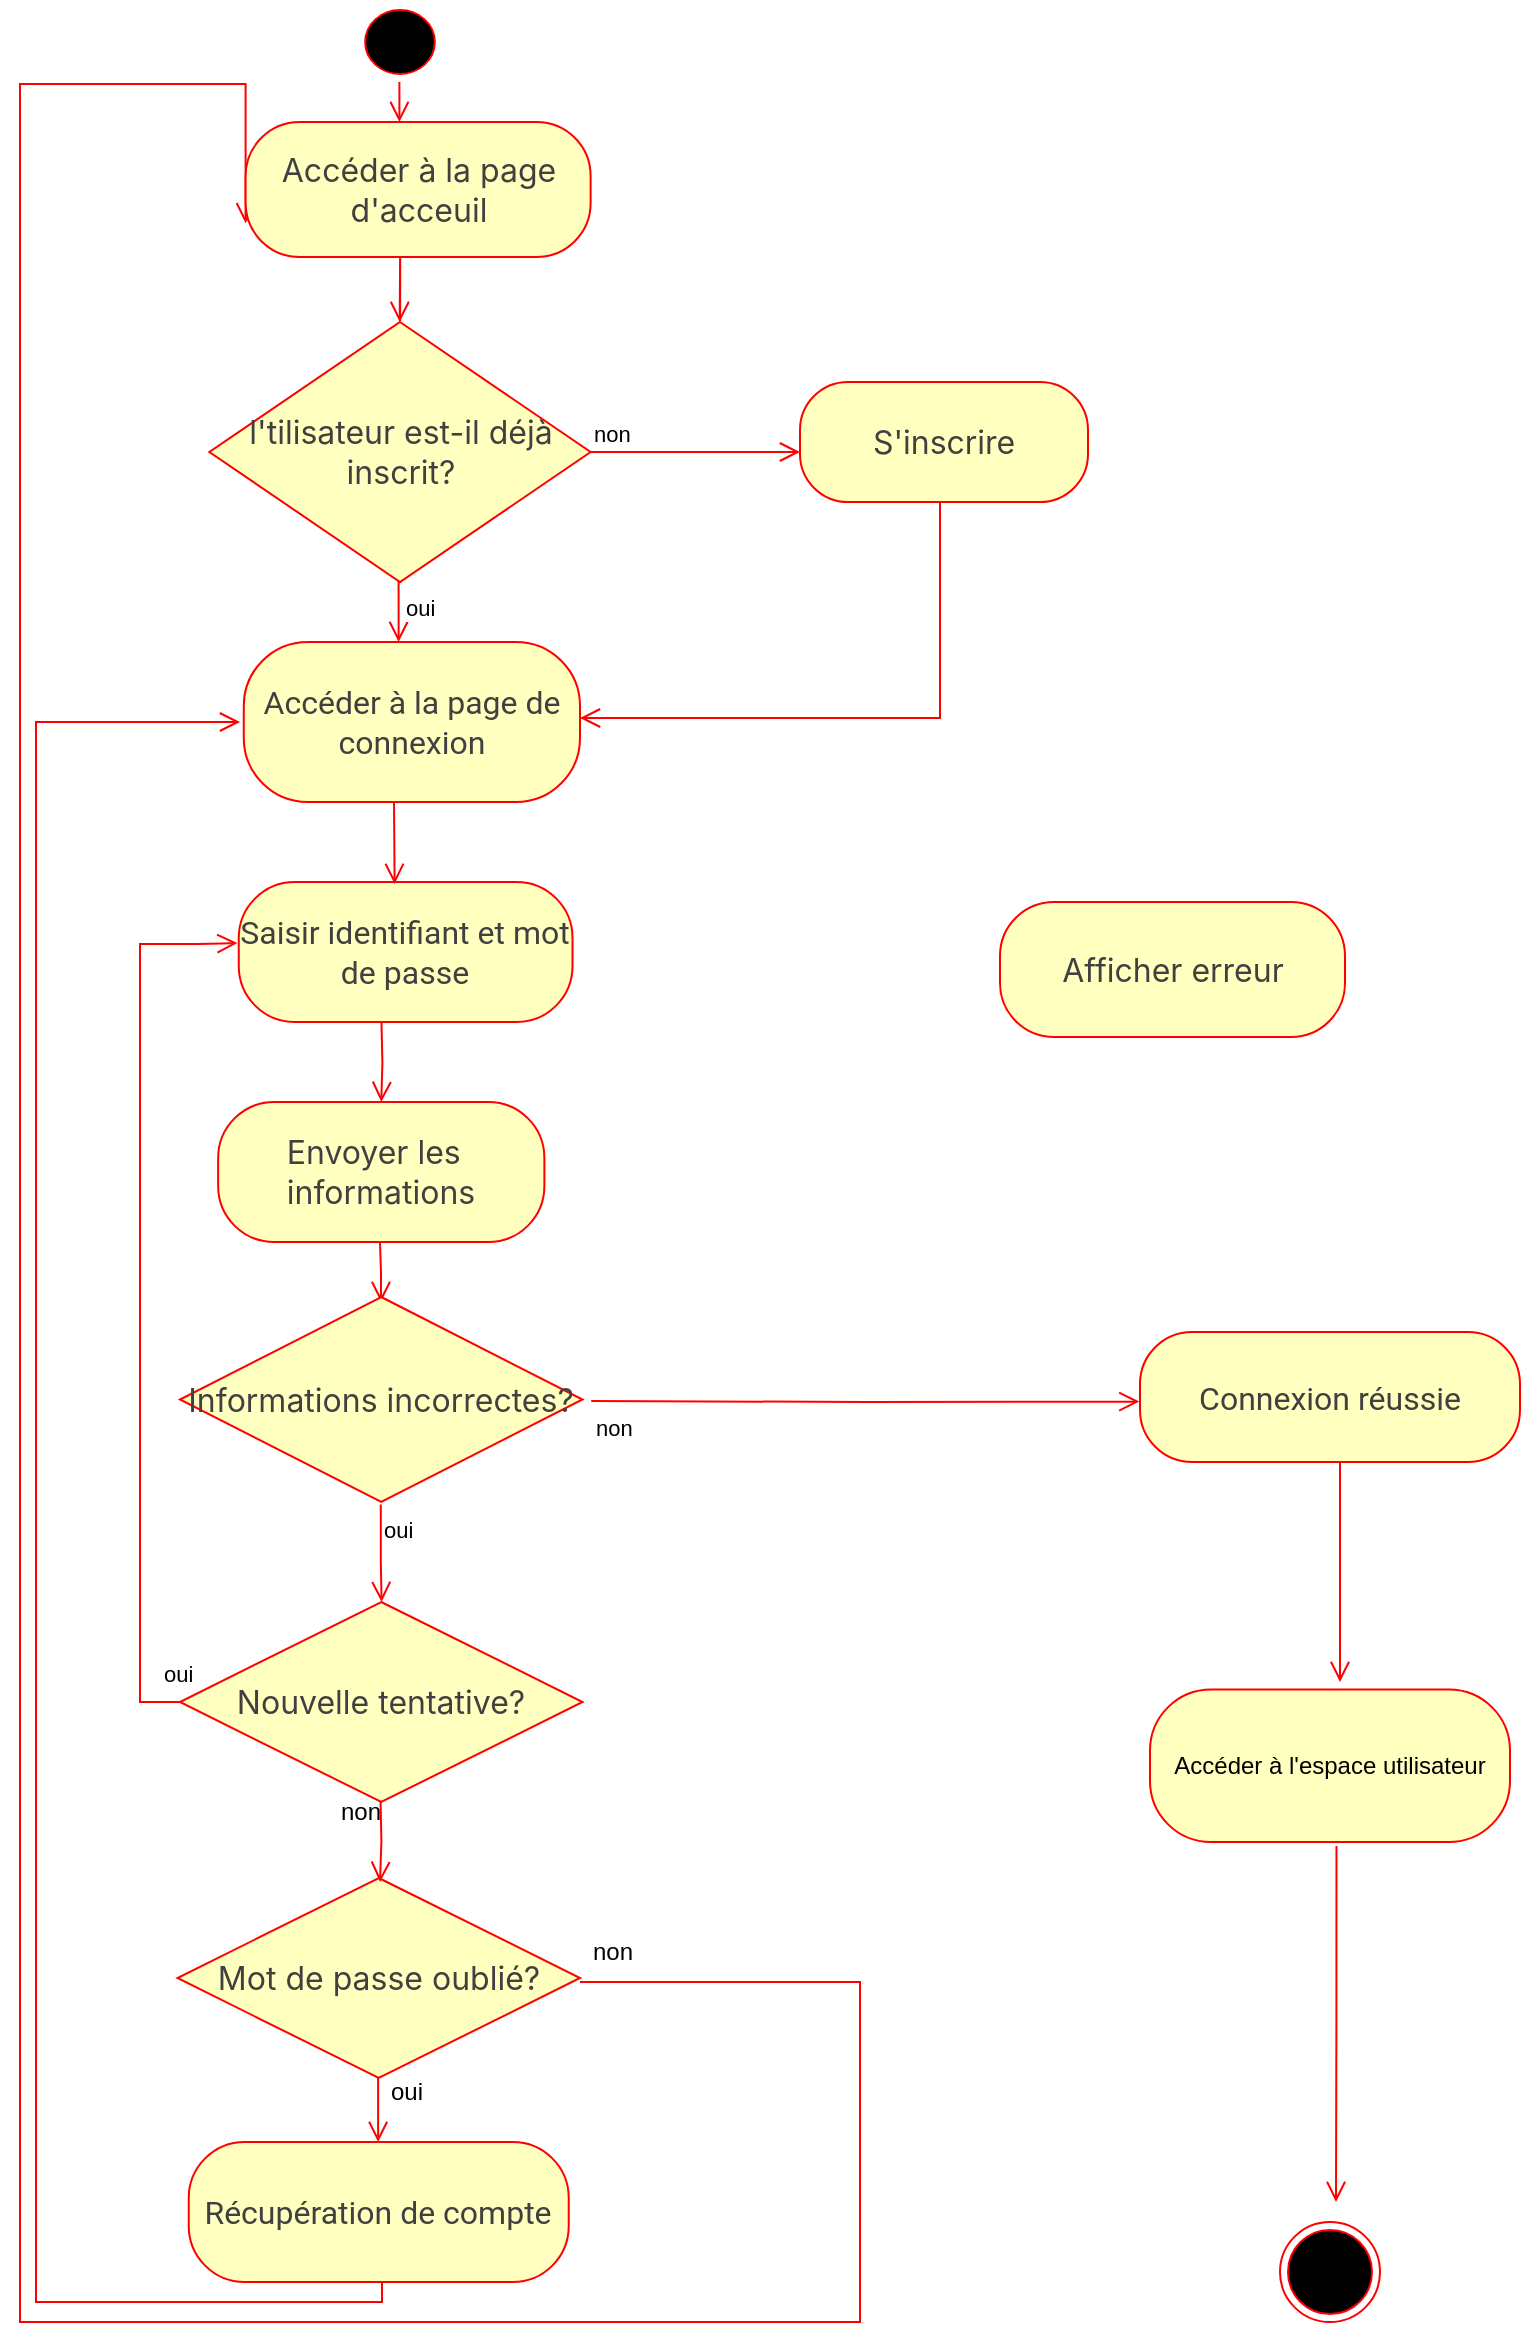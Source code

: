 <mxfile version="26.2.3">
  <diagram name="Page-1" id="eMXHJkmgkza-26GK9PLf">
    <mxGraphModel dx="2318" dy="1036" grid="1" gridSize="10" guides="1" tooltips="1" connect="1" arrows="1" fold="1" page="1" pageScale="1" pageWidth="827" pageHeight="1169" math="0" shadow="0">
      <root>
        <mxCell id="0" />
        <mxCell id="1" parent="0" />
        <mxCell id="VynpJV-AGfuolloux9Fp-5" value="" style="ellipse;html=1;shape=startState;fillColor=#000000;strokeColor=#ff0000;" parent="1" vertex="1">
          <mxGeometry x="188.59" width="42.82" height="40" as="geometry" />
        </mxCell>
        <mxCell id="VynpJV-AGfuolloux9Fp-6" value="" style="edgeStyle=orthogonalEdgeStyle;html=1;verticalAlign=bottom;endArrow=open;endSize=8;strokeColor=#ff0000;rounded=0;" parent="1" edge="1">
          <mxGeometry relative="1" as="geometry">
            <mxPoint x="209.85" y="160" as="targetPoint" />
            <mxPoint x="210.07" y="159.5" as="sourcePoint" />
            <Array as="points">
              <mxPoint x="210.07" y="119.5" />
            </Array>
          </mxGeometry>
        </mxCell>
        <mxCell id="VynpJV-AGfuolloux9Fp-7" value="" style="ellipse;html=1;shape=endState;fillColor=#000000;strokeColor=#ff0000;" parent="1" vertex="1">
          <mxGeometry x="650" y="1110" width="50" height="50" as="geometry" />
        </mxCell>
        <mxCell id="VynpJV-AGfuolloux9Fp-8" value="&lt;span id=&quot;docs-internal-guid-4ecc1bc6-7fff-6ce5-8452-18604c7487a4&quot;&gt;&lt;span style=&quot;font-size: 12pt; font-family: Roboto, sans-serif; color: rgb(64, 64, 64); background-color: transparent; font-variant-numeric: normal; font-variant-east-asian: normal; font-variant-alternates: normal; font-variant-position: normal; font-variant-emoji: normal; vertical-align: baseline; white-space-collapse: preserve;&quot;&gt;Accéder à la page de connexion&lt;/span&gt;&lt;/span&gt;" style="rounded=1;whiteSpace=wrap;html=1;arcSize=40;fontColor=#000000;fillColor=#ffffc0;strokeColor=#ff0000;" parent="1" vertex="1">
          <mxGeometry x="131.89" y="320" width="168.11" height="80" as="geometry" />
        </mxCell>
        <mxCell id="VynpJV-AGfuolloux9Fp-14" value="&lt;span style=&quot;color: rgb(64, 64, 64); font-family: Inter, system-ui, -apple-system, BlinkMacSystemFont, &amp;quot;Segoe UI&amp;quot;, Roboto, &amp;quot;Noto Sans&amp;quot;, Ubuntu, Cantarell, &amp;quot;Helvetica Neue&amp;quot;, Oxygen, &amp;quot;Open Sans&amp;quot;, sans-serif; font-size: 16.002px; text-align: left;&quot;&gt;l&#39;tilisateur est-il déjà inscrit?&lt;/span&gt;" style="rhombus;whiteSpace=wrap;html=1;fontColor=#000000;fillColor=#ffffc0;strokeColor=#ff0000;" parent="1" vertex="1">
          <mxGeometry x="114.68" y="160" width="190.63" height="130" as="geometry" />
        </mxCell>
        <mxCell id="VynpJV-AGfuolloux9Fp-15" value="non" style="edgeStyle=orthogonalEdgeStyle;html=1;align=left;verticalAlign=bottom;endArrow=open;endSize=8;strokeColor=#ff0000;rounded=0;exitX=1;exitY=0.5;exitDx=0;exitDy=0;" parent="1" edge="1" source="VynpJV-AGfuolloux9Fp-14">
          <mxGeometry x="-1" relative="1" as="geometry">
            <mxPoint x="410" y="225" as="targetPoint" />
            <mxPoint x="320" y="155" as="sourcePoint" />
          </mxGeometry>
        </mxCell>
        <mxCell id="VynpJV-AGfuolloux9Fp-16" value="oui" style="edgeStyle=orthogonalEdgeStyle;html=1;align=left;verticalAlign=top;endArrow=open;endSize=8;strokeColor=#ff0000;rounded=0;" parent="1" edge="1">
          <mxGeometry x="-1" relative="1" as="geometry">
            <mxPoint x="209.31" y="320" as="targetPoint" />
            <mxPoint x="210.69" y="290" as="sourcePoint" />
            <Array as="points">
              <mxPoint x="210.69" y="290" />
              <mxPoint x="209.69" y="290" />
            </Array>
          </mxGeometry>
        </mxCell>
        <mxCell id="VynpJV-AGfuolloux9Fp-17" value="&lt;span style=&quot;color: rgb(64, 64, 64); font-family: Inter, system-ui, -apple-system, BlinkMacSystemFont, &amp;quot;Segoe UI&amp;quot;, Roboto, &amp;quot;Noto Sans&amp;quot;, Ubuntu, Cantarell, &amp;quot;Helvetica Neue&amp;quot;, Oxygen, &amp;quot;Open Sans&amp;quot;, sans-serif; font-size: 16.002px; text-align: left;&quot;&gt;S&#39;inscrire&lt;/span&gt;" style="rounded=1;whiteSpace=wrap;html=1;arcSize=40;fontColor=#000000;fillColor=#ffffc0;strokeColor=#ff0000;" parent="1" vertex="1">
          <mxGeometry x="410" y="190" width="144" height="60" as="geometry" />
        </mxCell>
        <mxCell id="VynpJV-AGfuolloux9Fp-18" value="" style="edgeStyle=orthogonalEdgeStyle;html=1;verticalAlign=bottom;endArrow=open;endSize=8;strokeColor=#ff0000;rounded=0;" parent="1" edge="1">
          <mxGeometry relative="1" as="geometry">
            <mxPoint x="300" y="358" as="targetPoint" />
            <mxPoint x="470" y="250" as="sourcePoint" />
            <Array as="points">
              <mxPoint x="480" y="250" />
              <mxPoint x="480" y="358" />
            </Array>
          </mxGeometry>
        </mxCell>
        <mxCell id="VynpJV-AGfuolloux9Fp-20" value="&lt;span id=&quot;docs-internal-guid-eeedeadf-7fff-d1c3-1642-94d2237389d4&quot;&gt;&lt;span style=&quot;font-size: 12pt; font-family: Roboto, sans-serif; color: rgb(64, 64, 64); background-color: transparent; font-variant-numeric: normal; font-variant-east-asian: normal; font-variant-alternates: normal; font-variant-position: normal; font-variant-emoji: normal; vertical-align: baseline; white-space-collapse: preserve;&quot;&gt;Saisir identifiant et mot de passe&lt;/span&gt;&lt;/span&gt;" style="rounded=1;whiteSpace=wrap;html=1;arcSize=40;fontColor=#000000;fillColor=#ffffc0;strokeColor=#ff0000;" parent="1" vertex="1">
          <mxGeometry x="129.38" y="440" width="166.88" height="70" as="geometry" />
        </mxCell>
        <mxCell id="VynpJV-AGfuolloux9Fp-21" value="" style="edgeStyle=orthogonalEdgeStyle;html=1;verticalAlign=bottom;endArrow=open;endSize=8;strokeColor=#ff0000;rounded=0;entryX=0.5;entryY=0;entryDx=0;entryDy=0;" parent="1" edge="1" target="smAhoHIi0Y0n3w3vJCs2-1">
          <mxGeometry relative="1" as="geometry">
            <mxPoint x="200.36" y="570" as="targetPoint" />
            <mxPoint x="200.73" y="510" as="sourcePoint" />
            <Array as="points" />
          </mxGeometry>
        </mxCell>
        <mxCell id="VynpJV-AGfuolloux9Fp-22" value="" style="edgeStyle=orthogonalEdgeStyle;html=1;verticalAlign=bottom;endArrow=open;endSize=8;strokeColor=#ff0000;rounded=0;entryX=0.467;entryY=0.014;entryDx=0;entryDy=0;entryPerimeter=0;" parent="1" target="VynpJV-AGfuolloux9Fp-20" edge="1">
          <mxGeometry relative="1" as="geometry">
            <mxPoint x="209" y="360" as="targetPoint" />
            <mxPoint x="210" y="400" as="sourcePoint" />
            <Array as="points">
              <mxPoint x="207" y="400" />
              <mxPoint x="207" y="400" />
            </Array>
          </mxGeometry>
        </mxCell>
        <mxCell id="VynpJV-AGfuolloux9Fp-27" value="" style="edgeStyle=orthogonalEdgeStyle;html=1;align=left;verticalAlign=top;endArrow=open;endSize=8;strokeColor=#ff0000;rounded=0;" parent="1" edge="1">
          <mxGeometry x="-1" relative="1" as="geometry">
            <mxPoint x="200.46" y="650" as="targetPoint" />
            <mxPoint x="200" y="620" as="sourcePoint" />
          </mxGeometry>
        </mxCell>
        <mxCell id="VynpJV-AGfuolloux9Fp-32" value="&lt;span style=&quot;color: rgb(64, 64, 64); font-family: Inter, system-ui, -apple-system, BlinkMacSystemFont, &amp;quot;Segoe UI&amp;quot;, Roboto, &amp;quot;Noto Sans&amp;quot;, Ubuntu, Cantarell, &amp;quot;Helvetica Neue&amp;quot;, Oxygen, &amp;quot;Open Sans&amp;quot;, sans-serif; font-size: 16.002px; text-align: left;&quot;&gt;Informations incorrectes?&lt;/span&gt;" style="rhombus;whiteSpace=wrap;html=1;fontColor=#000000;fillColor=#ffffc0;strokeColor=#ff0000;" parent="1" vertex="1">
          <mxGeometry x="100" y="647.5" width="201.25" height="102.5" as="geometry" />
        </mxCell>
        <mxCell id="VynpJV-AGfuolloux9Fp-34" value="oui" style="edgeStyle=orthogonalEdgeStyle;html=1;align=left;verticalAlign=top;endArrow=open;endSize=8;strokeColor=#ff0000;rounded=0;exitX=0.493;exitY=1.017;exitDx=0;exitDy=0;exitPerimeter=0;" parent="1" edge="1">
          <mxGeometry x="-1" relative="1" as="geometry">
            <mxPoint x="200.8" y="800" as="targetPoint" />
            <mxPoint x="200.396" y="751.25" as="sourcePoint" />
            <Array as="points">
              <mxPoint x="200.8" y="780" />
              <mxPoint x="200.8" y="780" />
            </Array>
          </mxGeometry>
        </mxCell>
        <mxCell id="VynpJV-AGfuolloux9Fp-39" value="&lt;span id=&quot;docs-internal-guid-38f061cf-7fff-fb0f-99fc-b99cfcf55fa8&quot;&gt;&lt;span style=&quot;font-size: 12pt; font-family: Roboto, sans-serif; color: rgb(64, 64, 64); background-color: transparent; font-variant-numeric: normal; font-variant-east-asian: normal; font-variant-alternates: normal; font-variant-position: normal; font-variant-emoji: normal; vertical-align: baseline; white-space-collapse: preserve;&quot;&gt;Récupération de compte&lt;/span&gt;&lt;/span&gt;" style="rounded=1;whiteSpace=wrap;html=1;arcSize=40;fontColor=#000000;fillColor=#ffffc0;strokeColor=#ff0000;" parent="1" vertex="1">
          <mxGeometry x="104.37" y="1070" width="190" height="70" as="geometry" />
        </mxCell>
        <mxCell id="VynpJV-AGfuolloux9Fp-48" value="non" style="edgeStyle=orthogonalEdgeStyle;html=1;align=left;verticalAlign=top;endArrow=open;endSize=8;strokeColor=#ff0000;rounded=0;" parent="1" edge="1">
          <mxGeometry x="-1" relative="1" as="geometry">
            <mxPoint x="579.68" y="699.81" as="targetPoint" />
            <mxPoint x="305.62" y="699.5" as="sourcePoint" />
          </mxGeometry>
        </mxCell>
        <mxCell id="VynpJV-AGfuolloux9Fp-53" value="&lt;span style=&quot;color: rgb(64, 64, 64); font-family: Inter, system-ui, -apple-system, BlinkMacSystemFont, &amp;quot;Segoe UI&amp;quot;, Roboto, &amp;quot;Noto Sans&amp;quot;, Ubuntu, Cantarell, &amp;quot;Helvetica Neue&amp;quot;, Oxygen, &amp;quot;Open Sans&amp;quot;, sans-serif; font-size: 16.002px; text-align: left;&quot;&gt;Afficher erreur&lt;/span&gt;" style="rounded=1;whiteSpace=wrap;html=1;arcSize=40;fontColor=#000000;fillColor=#ffffc0;strokeColor=#ff0000;" parent="1" vertex="1">
          <mxGeometry x="510" y="450" width="172.5" height="67.5" as="geometry" />
        </mxCell>
        <mxCell id="smAhoHIi0Y0n3w3vJCs2-1" value="&lt;div style=&quot;text-align: left;&quot;&gt;&lt;span style=&quot;color: rgb(64, 64, 64); font-family: Inter, system-ui, -apple-system, BlinkMacSystemFont, &amp;quot;Segoe UI&amp;quot;, Roboto, &amp;quot;Noto Sans&amp;quot;, Ubuntu, Cantarell, &amp;quot;Helvetica Neue&amp;quot;, Oxygen, &amp;quot;Open Sans&amp;quot;, sans-serif; font-size: 16.002px;&quot;&gt;Envoyer les&amp;nbsp;&lt;/span&gt;&lt;/div&gt;&lt;div style=&quot;text-align: left;&quot;&gt;&lt;span style=&quot;color: rgb(64, 64, 64); font-family: Inter, system-ui, -apple-system, BlinkMacSystemFont, &amp;quot;Segoe UI&amp;quot;, Roboto, &amp;quot;Noto Sans&amp;quot;, Ubuntu, Cantarell, &amp;quot;Helvetica Neue&amp;quot;, Oxygen, &amp;quot;Open Sans&amp;quot;, sans-serif; font-size: 16.002px;&quot;&gt;informations&lt;/span&gt;&lt;/div&gt;" style="rounded=1;whiteSpace=wrap;html=1;arcSize=40;fontColor=#000000;fillColor=#ffffc0;strokeColor=#ff0000;" parent="1" vertex="1">
          <mxGeometry x="119.07" y="550" width="163.12" height="70" as="geometry" />
        </mxCell>
        <mxCell id="smAhoHIi0Y0n3w3vJCs2-5" value="" style="edgeStyle=orthogonalEdgeStyle;html=1;verticalAlign=bottom;endArrow=open;endSize=8;strokeColor=#ff0000;rounded=0;exitX=0.5;exitY=1;exitDx=0;exitDy=0;" parent="1" edge="1" source="VynpJV-AGfuolloux9Fp-39">
          <mxGeometry relative="1" as="geometry">
            <mxPoint x="130" y="360" as="targetPoint" />
            <mxPoint x="94.67" y="1159.97" as="sourcePoint" />
            <Array as="points">
              <mxPoint x="201" y="1140" />
              <mxPoint x="201" y="1150" />
              <mxPoint x="28" y="1150" />
              <mxPoint x="28" y="360" />
            </Array>
          </mxGeometry>
        </mxCell>
        <mxCell id="smAhoHIi0Y0n3w3vJCs2-7" value="" style="edgeStyle=orthogonalEdgeStyle;html=1;verticalAlign=bottom;endArrow=open;endSize=8;strokeColor=#ff0000;rounded=0;exitX=0.518;exitY=1.026;exitDx=0;exitDy=0;exitPerimeter=0;" parent="1" edge="1" source="aam_4js0MpayMjDc0RfM-6">
          <mxGeometry relative="1" as="geometry">
            <mxPoint x="678" y="1100" as="targetPoint" />
            <mxPoint x="674.49" y="920" as="sourcePoint" />
          </mxGeometry>
        </mxCell>
        <mxCell id="aam_4js0MpayMjDc0RfM-5" value="&lt;span style=&quot;color: rgb(64, 64, 64); font-family: Inter, system-ui, -apple-system, BlinkMacSystemFont, &amp;quot;Segoe UI&amp;quot;, Roboto, &amp;quot;Noto Sans&amp;quot;, Ubuntu, Cantarell, &amp;quot;Helvetica Neue&amp;quot;, Oxygen, &amp;quot;Open Sans&amp;quot;, sans-serif; font-size: 16.002px; text-align: left;&quot;&gt;Mot de passe oublié?&lt;/span&gt;" style="rhombus;whiteSpace=wrap;html=1;fontColor=#000000;fillColor=#ffffc0;strokeColor=#ff0000;" vertex="1" parent="1">
          <mxGeometry x="98.75" y="938" width="201.25" height="100" as="geometry" />
        </mxCell>
        <mxCell id="aam_4js0MpayMjDc0RfM-6" value="Accéder à l&#39;espace utilisateur" style="rounded=1;whiteSpace=wrap;html=1;arcSize=40;fontColor=#000000;fillColor=#ffffc0;strokeColor=#ff0000;" vertex="1" parent="1">
          <mxGeometry x="585" y="843.75" width="180" height="76.25" as="geometry" />
        </mxCell>
        <mxCell id="aam_4js0MpayMjDc0RfM-8" value="&lt;span id=&quot;docs-internal-guid-be5fb70a-7fff-26f3-3a0f-3e507117ec9a&quot;&gt;&lt;span style=&quot;font-size: 12pt; font-family: Roboto, sans-serif; color: rgb(64, 64, 64); background-color: transparent; font-variant-numeric: normal; font-variant-east-asian: normal; font-variant-alternates: normal; font-variant-position: normal; font-variant-emoji: normal; vertical-align: baseline; white-space-collapse: preserve;&quot;&gt;Connexion réussie&lt;/span&gt;&lt;/span&gt;" style="rounded=1;whiteSpace=wrap;html=1;arcSize=40;fontColor=#000000;fillColor=#ffffc0;strokeColor=#ff0000;" vertex="1" parent="1">
          <mxGeometry x="580" y="665" width="190" height="65" as="geometry" />
        </mxCell>
        <mxCell id="aam_4js0MpayMjDc0RfM-9" value="" style="edgeStyle=orthogonalEdgeStyle;html=1;verticalAlign=bottom;endArrow=open;endSize=8;strokeColor=#ff0000;rounded=0;" edge="1" parent="1">
          <mxGeometry relative="1" as="geometry">
            <mxPoint x="680" y="840" as="targetPoint" />
            <mxPoint x="682.502" y="730" as="sourcePoint" />
            <Array as="points">
              <mxPoint x="680" y="730" />
            </Array>
          </mxGeometry>
        </mxCell>
        <mxCell id="aam_4js0MpayMjDc0RfM-10" value="" style="edgeStyle=orthogonalEdgeStyle;html=1;verticalAlign=bottom;endArrow=open;endSize=8;strokeColor=#ff0000;rounded=0;" edge="1" parent="1">
          <mxGeometry relative="1" as="geometry">
            <mxPoint x="200" y="940" as="targetPoint" />
            <mxPoint x="200.232" y="898" as="sourcePoint" />
          </mxGeometry>
        </mxCell>
        <mxCell id="aam_4js0MpayMjDc0RfM-12" value="&lt;span style=&quot;color: rgb(64, 64, 64); font-family: Inter, system-ui, -apple-system, BlinkMacSystemFont, &amp;quot;Segoe UI&amp;quot;, Roboto, &amp;quot;Noto Sans&amp;quot;, Ubuntu, Cantarell, &amp;quot;Helvetica Neue&amp;quot;, Oxygen, &amp;quot;Open Sans&amp;quot;, sans-serif; font-size: 16.002px; text-align: left;&quot;&gt;Nouvelle tentative?&lt;/span&gt;" style="rhombus;whiteSpace=wrap;html=1;fontColor=#000000;fillColor=#ffffc0;strokeColor=#ff0000;" vertex="1" parent="1">
          <mxGeometry x="100" y="800" width="201.25" height="100" as="geometry" />
        </mxCell>
        <mxCell id="aam_4js0MpayMjDc0RfM-13" value="" style="edgeStyle=orthogonalEdgeStyle;html=1;verticalAlign=bottom;endArrow=open;endSize=8;strokeColor=#ff0000;rounded=0;entryX=0;entryY=0.75;entryDx=0;entryDy=0;" edge="1" parent="1" target="aam_4js0MpayMjDc0RfM-19">
          <mxGeometry relative="1" as="geometry">
            <mxPoint x="20" y="40" as="targetPoint" />
            <mxPoint x="300" y="990" as="sourcePoint" />
            <Array as="points">
              <mxPoint x="440" y="990" />
              <mxPoint x="440" y="1160" />
              <mxPoint x="20" y="1160" />
              <mxPoint x="20" y="41" />
              <mxPoint x="133" y="41" />
            </Array>
          </mxGeometry>
        </mxCell>
        <mxCell id="aam_4js0MpayMjDc0RfM-14" value="non" style="text;html=1;align=center;verticalAlign=middle;resizable=0;points=[];autosize=1;strokeColor=none;fillColor=none;" vertex="1" parent="1">
          <mxGeometry x="170" y="890" width="40" height="30" as="geometry" />
        </mxCell>
        <mxCell id="aam_4js0MpayMjDc0RfM-19" value="&lt;span style=&quot;color: rgb(64, 64, 64); font-family: Inter, system-ui, -apple-system, BlinkMacSystemFont, &amp;quot;Segoe UI&amp;quot;, Roboto, &amp;quot;Noto Sans&amp;quot;, Ubuntu, Cantarell, &amp;quot;Helvetica Neue&amp;quot;, Oxygen, &amp;quot;Open Sans&amp;quot;, sans-serif; font-size: 16.002px; text-align: left;&quot;&gt;Accéder à la page d&#39;acceuil&lt;/span&gt;" style="rounded=1;whiteSpace=wrap;html=1;arcSize=40;fontColor=#000000;fillColor=#ffffc0;strokeColor=#ff0000;" vertex="1" parent="1">
          <mxGeometry x="132.81" y="60" width="172.5" height="67.5" as="geometry" />
        </mxCell>
        <mxCell id="aam_4js0MpayMjDc0RfM-20" value="oui" style="edgeStyle=orthogonalEdgeStyle;html=1;align=left;verticalAlign=top;endArrow=open;endSize=8;strokeColor=#ff0000;rounded=0;entryX=-0.004;entryY=0.436;entryDx=0;entryDy=0;entryPerimeter=0;" edge="1" parent="1" target="VynpJV-AGfuolloux9Fp-20">
          <mxGeometry x="-0.791" y="-10" relative="1" as="geometry">
            <mxPoint x="109.38" y="445" as="targetPoint" />
            <mxPoint x="100" y="850" as="sourcePoint" />
            <Array as="points">
              <mxPoint x="80" y="850" />
              <mxPoint x="80" y="471" />
              <mxPoint x="109" y="471" />
            </Array>
            <mxPoint as="offset" />
          </mxGeometry>
        </mxCell>
        <mxCell id="aam_4js0MpayMjDc0RfM-25" value="non" style="text;html=1;align=center;verticalAlign=middle;resizable=0;points=[];autosize=1;strokeColor=none;fillColor=none;" vertex="1" parent="1">
          <mxGeometry x="295.63" y="960" width="40" height="30" as="geometry" />
        </mxCell>
        <mxCell id="aam_4js0MpayMjDc0RfM-26" value="" style="edgeStyle=orthogonalEdgeStyle;html=1;verticalAlign=bottom;endArrow=open;endSize=8;strokeColor=#ff0000;rounded=0;" edge="1" parent="1">
          <mxGeometry relative="1" as="geometry">
            <mxPoint x="199.06" y="1070" as="targetPoint" />
            <mxPoint x="199.06" y="1038" as="sourcePoint" />
          </mxGeometry>
        </mxCell>
        <mxCell id="aam_4js0MpayMjDc0RfM-27" value="oui" style="text;html=1;align=center;verticalAlign=middle;resizable=0;points=[];autosize=1;strokeColor=none;fillColor=none;" vertex="1" parent="1">
          <mxGeometry x="192.82" y="1030" width="40" height="30" as="geometry" />
        </mxCell>
        <mxCell id="aam_4js0MpayMjDc0RfM-31" value="" style="edgeStyle=orthogonalEdgeStyle;html=1;verticalAlign=bottom;endArrow=open;endSize=8;strokeColor=#ff0000;rounded=0;" edge="1" parent="1">
          <mxGeometry relative="1" as="geometry">
            <mxPoint x="209.71" y="59.97" as="targetPoint" />
            <mxPoint x="209.71" y="49.97" as="sourcePoint" />
            <Array as="points">
              <mxPoint x="208.88" y="40" />
            </Array>
          </mxGeometry>
        </mxCell>
      </root>
    </mxGraphModel>
  </diagram>
</mxfile>
